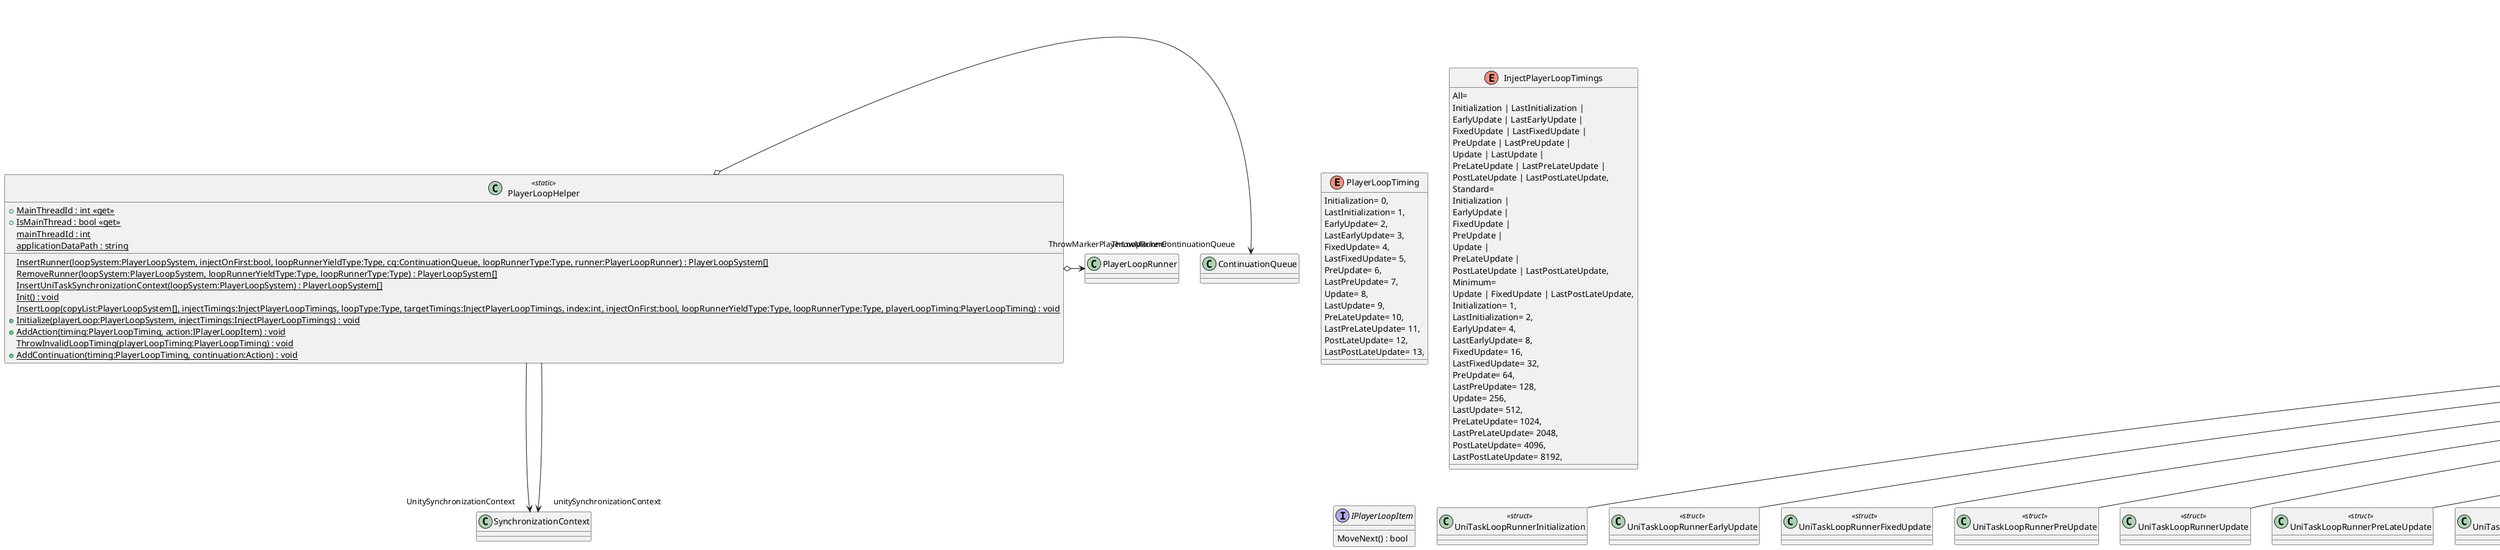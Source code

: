 @startuml
class UniTaskLoopRunners <<static>> {
}
enum PlayerLoopTiming {
    Initialization= 0,
    LastInitialization= 1,
    EarlyUpdate= 2,
    LastEarlyUpdate= 3,
    FixedUpdate= 4,
    LastFixedUpdate= 5,
    PreUpdate= 6,
    LastPreUpdate= 7,
    Update= 8,
    LastUpdate= 9,
    PreLateUpdate= 10,
    LastPreLateUpdate= 11,
    PostLateUpdate= 12,
    LastPostLateUpdate= 13,
}
enum InjectPlayerLoopTimings {
    All=
            Initialization | LastInitialization |
            EarlyUpdate | LastEarlyUpdate |
            FixedUpdate | LastFixedUpdate |
            PreUpdate | LastPreUpdate |
            Update | LastUpdate |
            PreLateUpdate | LastPreLateUpdate |
            PostLateUpdate | LastPostLateUpdate,
    Standard=
            Initialization |
            EarlyUpdate |
            FixedUpdate |
            PreUpdate |
            Update |
            PreLateUpdate |
            PostLateUpdate | LastPostLateUpdate,
    Minimum=
            Update | FixedUpdate | LastPostLateUpdate,
    Initialization= 1,
    LastInitialization= 2,
    EarlyUpdate= 4,
    LastEarlyUpdate= 8,
    FixedUpdate= 16,
    LastFixedUpdate= 32,
    PreUpdate= 64,
    LastPreUpdate= 128,
    Update= 256,
    LastUpdate= 512,
    PreLateUpdate= 1024,
    LastPreLateUpdate= 2048,
    PostLateUpdate= 4096,
    LastPostLateUpdate= 8192,
}
interface IPlayerLoopItem {
    MoveNext() : bool
}
class PlayerLoopHelper <<static>> {
    + {static} MainThreadId : int <<get>>
    + {static} IsMainThread : bool <<get>>
    {static} mainThreadId : int
    {static} applicationDataPath : string
    {static} InsertRunner(loopSystem:PlayerLoopSystem, injectOnFirst:bool, loopRunnerYieldType:Type, cq:ContinuationQueue, loopRunnerType:Type, runner:PlayerLoopRunner) : PlayerLoopSystem[]
    {static} RemoveRunner(loopSystem:PlayerLoopSystem, loopRunnerYieldType:Type, loopRunnerType:Type) : PlayerLoopSystem[]
    {static} InsertUniTaskSynchronizationContext(loopSystem:PlayerLoopSystem) : PlayerLoopSystem[]
    {static} Init() : void
    {static} InsertLoop(copyList:PlayerLoopSystem[], injectTimings:InjectPlayerLoopTimings, loopType:Type, targetTimings:InjectPlayerLoopTimings, index:int, injectOnFirst:bool, loopRunnerYieldType:Type, loopRunnerType:Type, playerLoopTiming:PlayerLoopTiming) : void
    + {static} Initialize(playerLoop:PlayerLoopSystem, injectTimings:InjectPlayerLoopTimings) : void
    + {static} AddAction(timing:PlayerLoopTiming, action:IPlayerLoopItem) : void
    {static} ThrowInvalidLoopTiming(playerLoopTiming:PlayerLoopTiming) : void
    + {static} AddContinuation(timing:PlayerLoopTiming, continuation:Action) : void
}
class UniTaskLoopRunnerInitialization <<struct>> {
}
class UniTaskLoopRunnerEarlyUpdate <<struct>> {
}
class UniTaskLoopRunnerFixedUpdate <<struct>> {
}
class UniTaskLoopRunnerPreUpdate <<struct>> {
}
class UniTaskLoopRunnerUpdate <<struct>> {
}
class UniTaskLoopRunnerPreLateUpdate <<struct>> {
}
class UniTaskLoopRunnerPostLateUpdate <<struct>> {
}
class UniTaskLoopRunnerLastInitialization <<struct>> {
}
class UniTaskLoopRunnerLastEarlyUpdate <<struct>> {
}
class UniTaskLoopRunnerLastFixedUpdate <<struct>> {
}
class UniTaskLoopRunnerLastPreUpdate <<struct>> {
}
class UniTaskLoopRunnerLastUpdate <<struct>> {
}
class UniTaskLoopRunnerLastPreLateUpdate <<struct>> {
}
class UniTaskLoopRunnerLastPostLateUpdate <<struct>> {
}
class UniTaskLoopRunnerYieldInitialization <<struct>> {
}
class UniTaskLoopRunnerYieldEarlyUpdate <<struct>> {
}
class UniTaskLoopRunnerYieldFixedUpdate <<struct>> {
}
class UniTaskLoopRunnerYieldPreUpdate <<struct>> {
}
class UniTaskLoopRunnerYieldUpdate <<struct>> {
}
class UniTaskLoopRunnerYieldPreLateUpdate <<struct>> {
}
class UniTaskLoopRunnerYieldPostLateUpdate <<struct>> {
}
class UniTaskLoopRunnerLastYieldInitialization <<struct>> {
}
class UniTaskLoopRunnerLastYieldEarlyUpdate <<struct>> {
}
class UniTaskLoopRunnerLastYieldFixedUpdate <<struct>> {
}
class UniTaskLoopRunnerLastYieldPreUpdate <<struct>> {
}
class UniTaskLoopRunnerLastYieldUpdate <<struct>> {
}
class UniTaskLoopRunnerLastYieldPreLateUpdate <<struct>> {
}
class UniTaskLoopRunnerLastYieldPostLateUpdate <<struct>> {
}
PlayerLoopHelper o-> "ThrowMarkerContinuationQueue" ContinuationQueue
PlayerLoopHelper o-> "ThrowMarkerPlayerLoopRunner" PlayerLoopRunner
PlayerLoopHelper --> "UnitySynchronizationContext" SynchronizationContext
PlayerLoopHelper --> "unitySynchronizationContext" SynchronizationContext
UniTaskLoopRunners +-- UniTaskLoopRunnerInitialization
UniTaskLoopRunners +-- UniTaskLoopRunnerEarlyUpdate
UniTaskLoopRunners +-- UniTaskLoopRunnerFixedUpdate
UniTaskLoopRunners +-- UniTaskLoopRunnerPreUpdate
UniTaskLoopRunners +-- UniTaskLoopRunnerUpdate
UniTaskLoopRunners +-- UniTaskLoopRunnerPreLateUpdate
UniTaskLoopRunners +-- UniTaskLoopRunnerPostLateUpdate
UniTaskLoopRunners +-- UniTaskLoopRunnerLastInitialization
UniTaskLoopRunners +-- UniTaskLoopRunnerLastEarlyUpdate
UniTaskLoopRunners +-- UniTaskLoopRunnerLastFixedUpdate
UniTaskLoopRunners +-- UniTaskLoopRunnerLastPreUpdate
UniTaskLoopRunners +-- UniTaskLoopRunnerLastUpdate
UniTaskLoopRunners +-- UniTaskLoopRunnerLastPreLateUpdate
UniTaskLoopRunners +-- UniTaskLoopRunnerLastPostLateUpdate
UniTaskLoopRunners +-- UniTaskLoopRunnerYieldInitialization
UniTaskLoopRunners +-- UniTaskLoopRunnerYieldEarlyUpdate
UniTaskLoopRunners +-- UniTaskLoopRunnerYieldFixedUpdate
UniTaskLoopRunners +-- UniTaskLoopRunnerYieldPreUpdate
UniTaskLoopRunners +-- UniTaskLoopRunnerYieldUpdate
UniTaskLoopRunners +-- UniTaskLoopRunnerYieldPreLateUpdate
UniTaskLoopRunners +-- UniTaskLoopRunnerYieldPostLateUpdate
UniTaskLoopRunners +-- UniTaskLoopRunnerLastYieldInitialization
UniTaskLoopRunners +-- UniTaskLoopRunnerLastYieldEarlyUpdate
UniTaskLoopRunners +-- UniTaskLoopRunnerLastYieldFixedUpdate
UniTaskLoopRunners +-- UniTaskLoopRunnerLastYieldPreUpdate
UniTaskLoopRunners +-- UniTaskLoopRunnerLastYieldUpdate
UniTaskLoopRunners +-- UniTaskLoopRunnerLastYieldPreLateUpdate
UniTaskLoopRunners +-- UniTaskLoopRunnerLastYieldPostLateUpdate
@enduml
